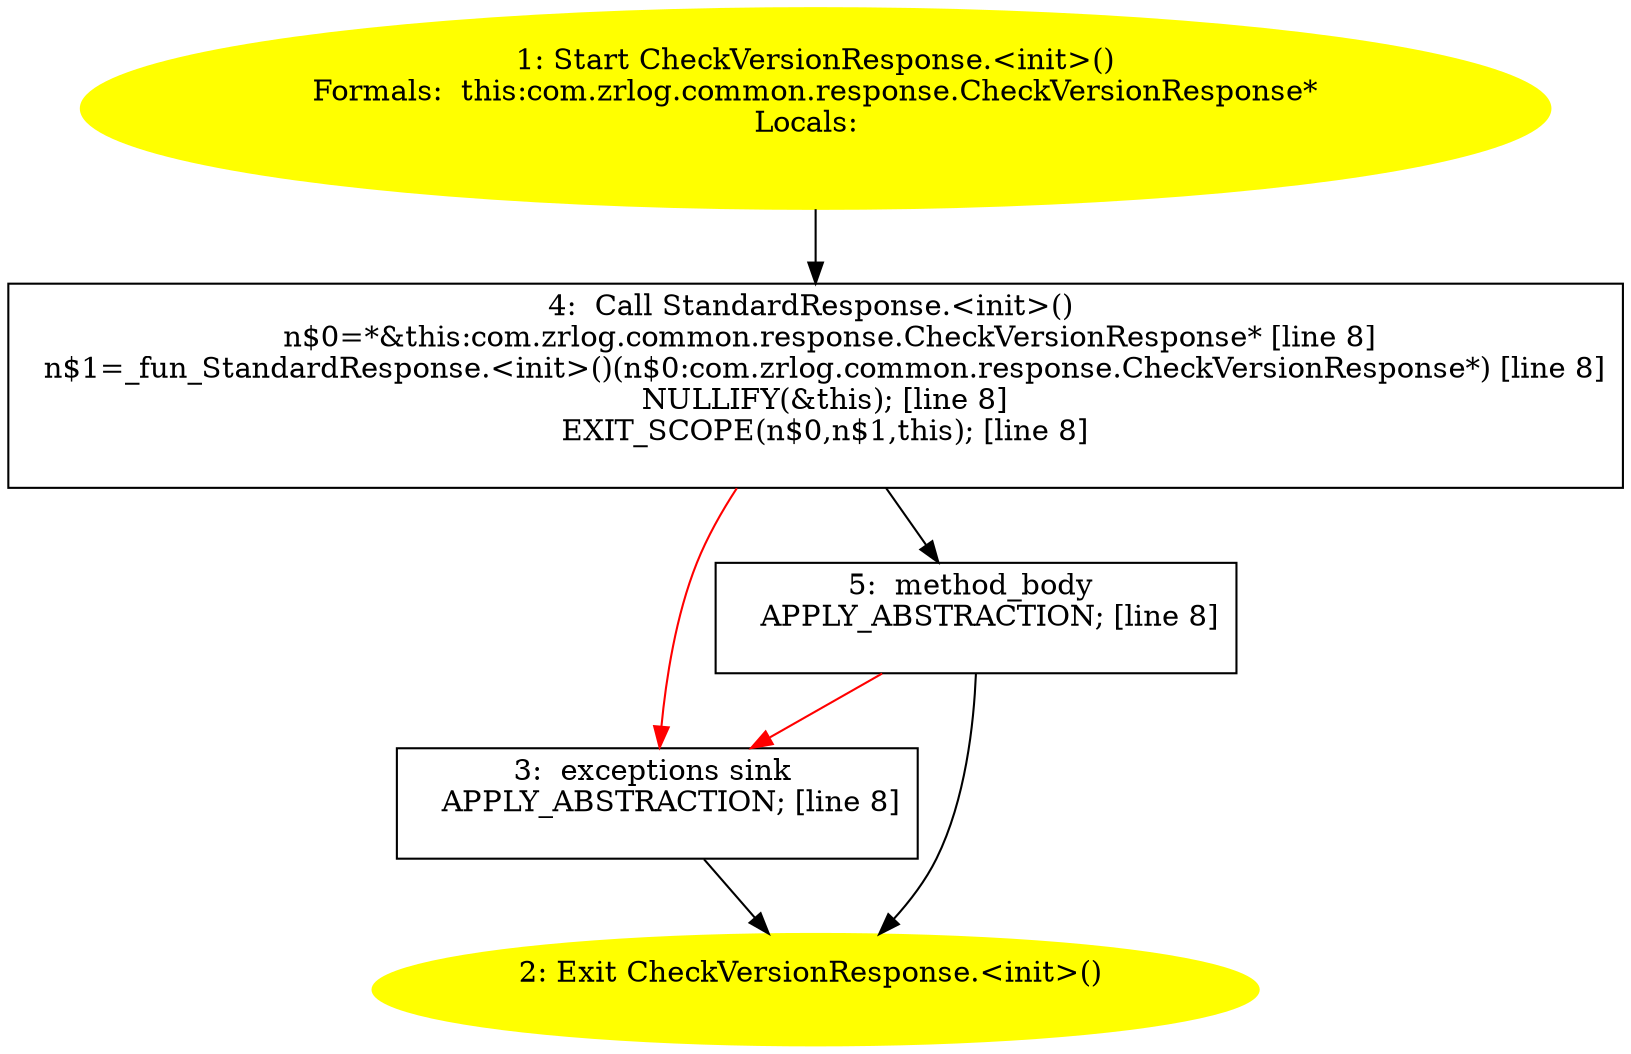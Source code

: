 /* @generated */
digraph cfg {
"com.zrlog.common.response.CheckVersionResponse.<init>().aaa6aaab1cf6e05fec2af7c276674843_1" [label="1: Start CheckVersionResponse.<init>()\nFormals:  this:com.zrlog.common.response.CheckVersionResponse*\nLocals:  \n  " color=yellow style=filled]
	

	 "com.zrlog.common.response.CheckVersionResponse.<init>().aaa6aaab1cf6e05fec2af7c276674843_1" -> "com.zrlog.common.response.CheckVersionResponse.<init>().aaa6aaab1cf6e05fec2af7c276674843_4" ;
"com.zrlog.common.response.CheckVersionResponse.<init>().aaa6aaab1cf6e05fec2af7c276674843_2" [label="2: Exit CheckVersionResponse.<init>() \n  " color=yellow style=filled]
	

"com.zrlog.common.response.CheckVersionResponse.<init>().aaa6aaab1cf6e05fec2af7c276674843_3" [label="3:  exceptions sink \n   APPLY_ABSTRACTION; [line 8]\n " shape="box"]
	

	 "com.zrlog.common.response.CheckVersionResponse.<init>().aaa6aaab1cf6e05fec2af7c276674843_3" -> "com.zrlog.common.response.CheckVersionResponse.<init>().aaa6aaab1cf6e05fec2af7c276674843_2" ;
"com.zrlog.common.response.CheckVersionResponse.<init>().aaa6aaab1cf6e05fec2af7c276674843_4" [label="4:  Call StandardResponse.<init>() \n   n$0=*&this:com.zrlog.common.response.CheckVersionResponse* [line 8]\n  n$1=_fun_StandardResponse.<init>()(n$0:com.zrlog.common.response.CheckVersionResponse*) [line 8]\n  NULLIFY(&this); [line 8]\n  EXIT_SCOPE(n$0,n$1,this); [line 8]\n " shape="box"]
	

	 "com.zrlog.common.response.CheckVersionResponse.<init>().aaa6aaab1cf6e05fec2af7c276674843_4" -> "com.zrlog.common.response.CheckVersionResponse.<init>().aaa6aaab1cf6e05fec2af7c276674843_5" ;
	 "com.zrlog.common.response.CheckVersionResponse.<init>().aaa6aaab1cf6e05fec2af7c276674843_4" -> "com.zrlog.common.response.CheckVersionResponse.<init>().aaa6aaab1cf6e05fec2af7c276674843_3" [color="red" ];
"com.zrlog.common.response.CheckVersionResponse.<init>().aaa6aaab1cf6e05fec2af7c276674843_5" [label="5:  method_body \n   APPLY_ABSTRACTION; [line 8]\n " shape="box"]
	

	 "com.zrlog.common.response.CheckVersionResponse.<init>().aaa6aaab1cf6e05fec2af7c276674843_5" -> "com.zrlog.common.response.CheckVersionResponse.<init>().aaa6aaab1cf6e05fec2af7c276674843_2" ;
	 "com.zrlog.common.response.CheckVersionResponse.<init>().aaa6aaab1cf6e05fec2af7c276674843_5" -> "com.zrlog.common.response.CheckVersionResponse.<init>().aaa6aaab1cf6e05fec2af7c276674843_3" [color="red" ];
}
